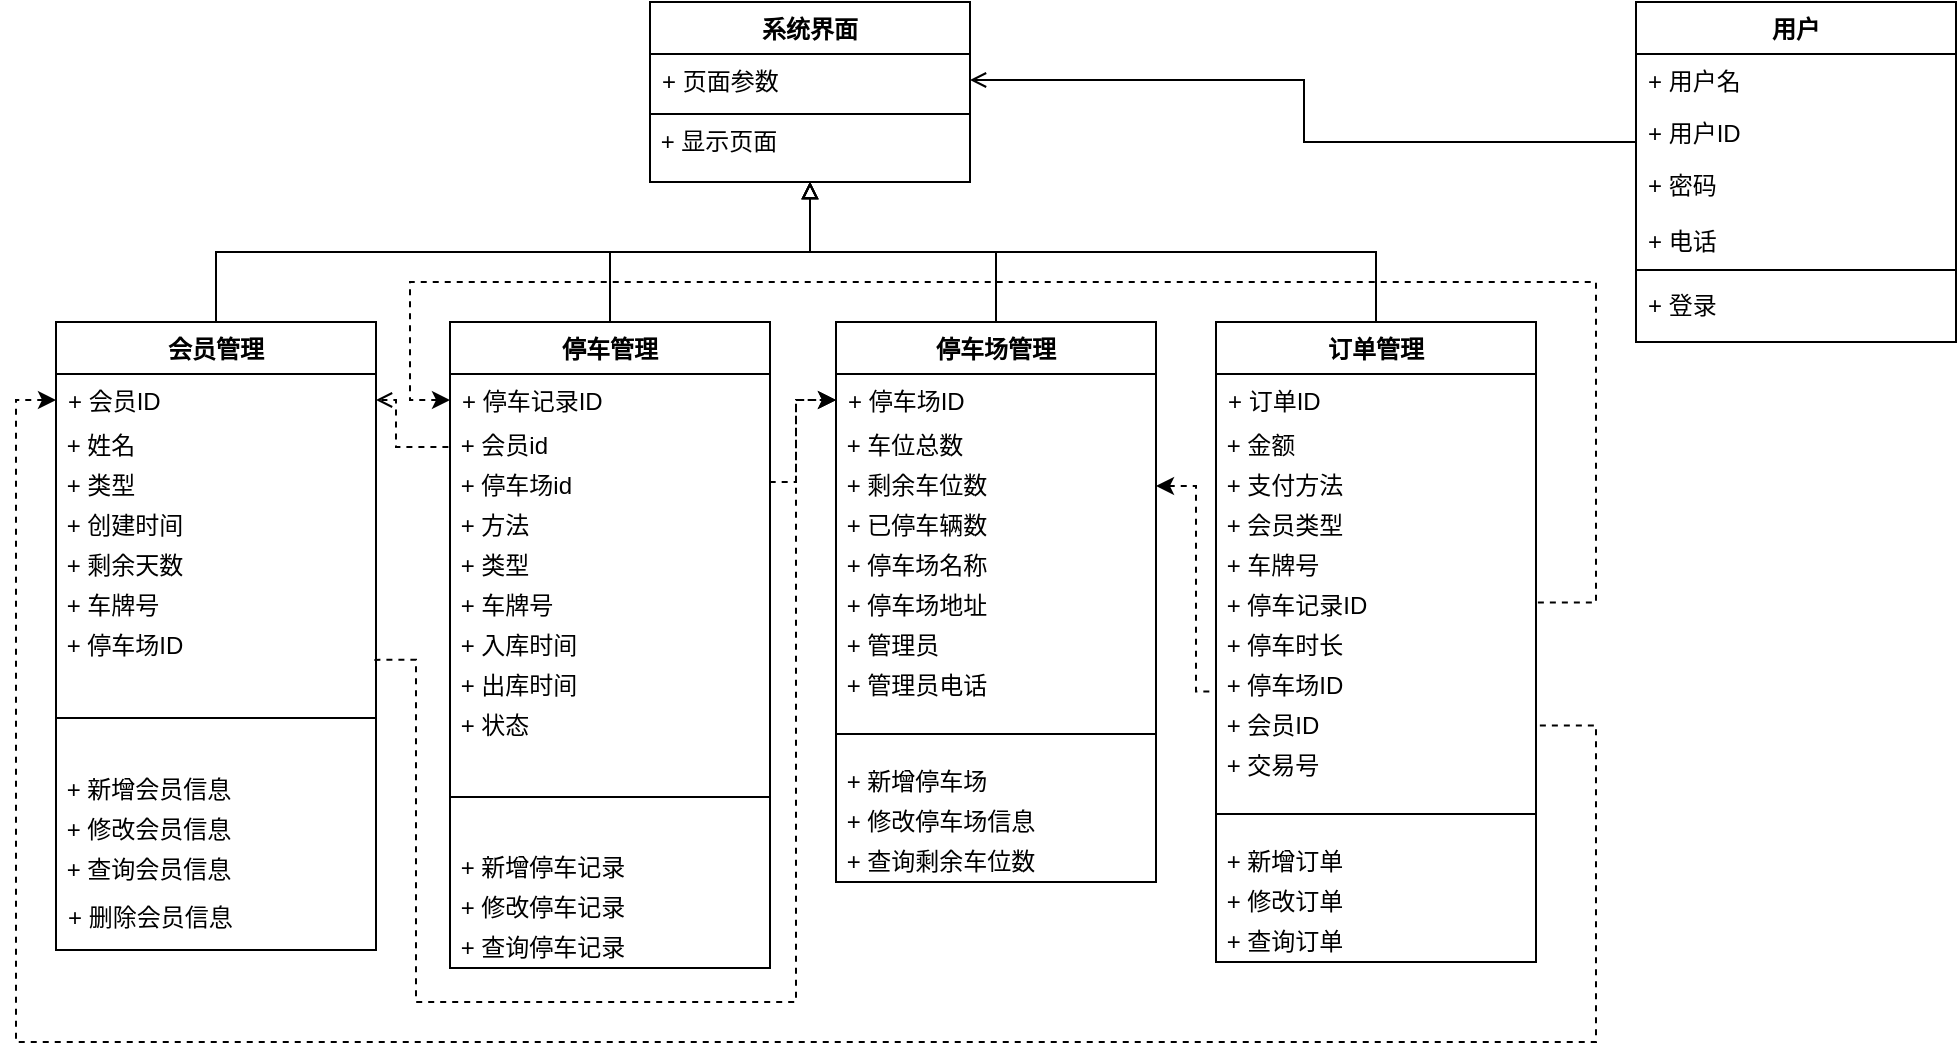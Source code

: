 <mxfile version="13.2.2" type="device"><diagram id="C5RBs43oDa-KdzZeNtuy" name="Page-1"><mxGraphModel dx="2109" dy="870" grid="1" gridSize="10" guides="1" tooltips="1" connect="1" arrows="1" fold="1" page="1" pageScale="1" pageWidth="827" pageHeight="1169" math="0" shadow="0"><root><mxCell id="WIyWlLk6GJQsqaUBKTNV-0"/><mxCell id="WIyWlLk6GJQsqaUBKTNV-1" parent="WIyWlLk6GJQsqaUBKTNV-0"/><mxCell id="DvEa-3SRSjyE_UYM9X32-95" style="edgeStyle=orthogonalEdgeStyle;rounded=0;orthogonalLoop=1;jettySize=auto;html=1;exitX=0.5;exitY=0;exitDx=0;exitDy=0;entryX=0.5;entryY=1;entryDx=0;entryDy=0;startArrow=none;startFill=0;startSize=6;endArrow=block;endFill=0;strokeWidth=1;" parent="WIyWlLk6GJQsqaUBKTNV-1" source="DvEa-3SRSjyE_UYM9X32-73" target="DvEa-3SRSjyE_UYM9X32-87" edge="1"><mxGeometry relative="1" as="geometry"/></mxCell><mxCell id="DvEa-3SRSjyE_UYM9X32-93" style="edgeStyle=orthogonalEdgeStyle;rounded=0;orthogonalLoop=1;jettySize=auto;html=1;exitX=0;exitY=0.5;exitDx=0;exitDy=0;entryX=1;entryY=0.5;entryDx=0;entryDy=0;startArrow=none;startFill=0;startSize=6;endArrow=open;endFill=0;strokeWidth=1;" parent="WIyWlLk6GJQsqaUBKTNV-1" source="zkfFHV4jXpPFQw0GAbJ--3" target="DvEa-3SRSjyE_UYM9X32-88" edge="1"><mxGeometry relative="1" as="geometry"><Array as="points"><mxPoint y="70"/><mxPoint x="-166" y="70"/><mxPoint x="-166" y="39"/></Array></mxGeometry></mxCell><mxCell id="DvEa-3SRSjyE_UYM9X32-73" value="会员管理" style="swimlane;fontStyle=1;align=center;verticalAlign=top;childLayout=stackLayout;horizontal=1;startSize=26;horizontalStack=0;resizeParent=1;resizeParentMax=0;resizeLast=0;collapsible=1;marginBottom=0;" parent="WIyWlLk6GJQsqaUBKTNV-1" vertex="1"><mxGeometry x="-790" y="160" width="160" height="314" as="geometry"/></mxCell><mxCell id="DvEa-3SRSjyE_UYM9X32-74" value="+ 会员ID" style="text;strokeColor=none;fillColor=none;align=left;verticalAlign=top;spacingLeft=4;spacingRight=4;overflow=hidden;rotatable=0;points=[[0,0.5],[1,0.5]];portConstraint=eastwest;" parent="DvEa-3SRSjyE_UYM9X32-73" vertex="1"><mxGeometry y="26" width="160" height="26" as="geometry"/></mxCell><mxCell id="DvEa-3SRSjyE_UYM9X32-75" value="&amp;nbsp;+ 姓名" style="text;html=1;align=left;verticalAlign=middle;resizable=0;points=[];autosize=1;" parent="DvEa-3SRSjyE_UYM9X32-73" vertex="1"><mxGeometry y="52" width="160" height="20" as="geometry"/></mxCell><mxCell id="DvEa-3SRSjyE_UYM9X32-76" value="&amp;nbsp;+ 类型" style="text;html=1;align=left;verticalAlign=middle;resizable=0;points=[];autosize=1;" parent="DvEa-3SRSjyE_UYM9X32-73" vertex="1"><mxGeometry y="72" width="160" height="20" as="geometry"/></mxCell><mxCell id="DvEa-3SRSjyE_UYM9X32-77" value="&amp;nbsp;+ 创建时间" style="text;html=1;align=left;verticalAlign=middle;resizable=0;points=[];autosize=1;" parent="DvEa-3SRSjyE_UYM9X32-73" vertex="1"><mxGeometry y="92" width="160" height="20" as="geometry"/></mxCell><mxCell id="MHLzrMZW-6YJ4VboM2wM-0" value="&amp;nbsp;+ 剩余天数" style="text;html=1;align=left;verticalAlign=middle;resizable=0;points=[];autosize=1;" vertex="1" parent="DvEa-3SRSjyE_UYM9X32-73"><mxGeometry y="112" width="160" height="20" as="geometry"/></mxCell><mxCell id="MHLzrMZW-6YJ4VboM2wM-1" value="&amp;nbsp;+ 车牌号" style="text;html=1;align=left;verticalAlign=middle;resizable=0;points=[];autosize=1;" vertex="1" parent="DvEa-3SRSjyE_UYM9X32-73"><mxGeometry y="132" width="160" height="20" as="geometry"/></mxCell><mxCell id="MHLzrMZW-6YJ4VboM2wM-2" value="&amp;nbsp;+ 停车场ID" style="text;html=1;align=left;verticalAlign=middle;resizable=0;points=[];autosize=1;" vertex="1" parent="DvEa-3SRSjyE_UYM9X32-73"><mxGeometry y="152" width="160" height="20" as="geometry"/></mxCell><mxCell id="DvEa-3SRSjyE_UYM9X32-79" value="" style="line;strokeWidth=1;fillColor=none;align=left;verticalAlign=middle;spacingTop=-1;spacingLeft=3;spacingRight=3;rotatable=0;labelPosition=right;points=[];portConstraint=eastwest;" parent="DvEa-3SRSjyE_UYM9X32-73" vertex="1"><mxGeometry y="172" width="160" height="52" as="geometry"/></mxCell><mxCell id="DvEa-3SRSjyE_UYM9X32-83" value="&amp;nbsp;+ 新增会员信息" style="text;html=1;align=left;verticalAlign=middle;resizable=0;points=[];autosize=1;" parent="DvEa-3SRSjyE_UYM9X32-73" vertex="1"><mxGeometry y="224" width="160" height="20" as="geometry"/></mxCell><mxCell id="DvEa-3SRSjyE_UYM9X32-80" value="&amp;nbsp;+ 修改会员信息" style="text;html=1;align=left;verticalAlign=middle;resizable=0;points=[];autosize=1;" parent="DvEa-3SRSjyE_UYM9X32-73" vertex="1"><mxGeometry y="244" width="160" height="20" as="geometry"/></mxCell><mxCell id="DvEa-3SRSjyE_UYM9X32-81" value="&amp;nbsp;+ 查询会员信息" style="text;html=1;align=left;verticalAlign=middle;resizable=0;points=[];autosize=1;" parent="DvEa-3SRSjyE_UYM9X32-73" vertex="1"><mxGeometry y="264" width="160" height="20" as="geometry"/></mxCell><mxCell id="DvEa-3SRSjyE_UYM9X32-82" value="+ 删除会员信息" style="text;strokeColor=none;fillColor=none;align=left;verticalAlign=top;spacingLeft=4;spacingRight=4;overflow=hidden;rotatable=0;points=[[0,0.5],[1,0.5]];portConstraint=eastwest;" parent="DvEa-3SRSjyE_UYM9X32-73" vertex="1"><mxGeometry y="284" width="160" height="30" as="geometry"/></mxCell><mxCell id="DvEa-3SRSjyE_UYM9X32-96" style="edgeStyle=orthogonalEdgeStyle;rounded=0;orthogonalLoop=1;jettySize=auto;html=1;exitX=0.5;exitY=0;exitDx=0;exitDy=0;entryX=0.5;entryY=1;entryDx=0;entryDy=0;startArrow=none;startFill=0;startSize=6;endArrow=block;endFill=0;strokeWidth=1;" parent="WIyWlLk6GJQsqaUBKTNV-1" source="DvEa-3SRSjyE_UYM9X32-53" target="DvEa-3SRSjyE_UYM9X32-87" edge="1"><mxGeometry relative="1" as="geometry"/></mxCell><mxCell id="DvEa-3SRSjyE_UYM9X32-107" style="edgeStyle=orthogonalEdgeStyle;rounded=0;orthogonalLoop=1;jettySize=auto;html=1;exitX=-0.005;exitY=0.524;exitDx=0;exitDy=0;startArrow=none;startFill=0;startSize=6;endArrow=open;endFill=0;strokeWidth=1;dashed=1;entryX=1;entryY=0.5;entryDx=0;entryDy=0;exitPerimeter=0;" parent="WIyWlLk6GJQsqaUBKTNV-1" source="DvEa-3SRSjyE_UYM9X32-57" edge="1" target="DvEa-3SRSjyE_UYM9X32-74"><mxGeometry relative="1" as="geometry"><mxPoint x="-630" y="280" as="targetPoint"/><Array as="points"><mxPoint x="-620" y="223"/><mxPoint x="-620" y="199"/></Array></mxGeometry></mxCell><mxCell id="DvEa-3SRSjyE_UYM9X32-53" value="停车管理" style="swimlane;fontStyle=1;align=center;verticalAlign=top;childLayout=stackLayout;horizontal=1;startSize=26;horizontalStack=0;resizeParent=1;resizeParentMax=0;resizeLast=0;collapsible=1;marginBottom=0;" parent="WIyWlLk6GJQsqaUBKTNV-1" vertex="1"><mxGeometry x="-593" y="160" width="160" height="323" as="geometry"/></mxCell><mxCell id="DvEa-3SRSjyE_UYM9X32-54" value="+ 停车记录ID" style="text;strokeColor=none;fillColor=none;align=left;verticalAlign=top;spacingLeft=4;spacingRight=4;overflow=hidden;rotatable=0;points=[[0,0.5],[1,0.5]];portConstraint=eastwest;" parent="DvEa-3SRSjyE_UYM9X32-53" vertex="1"><mxGeometry y="26" width="160" height="26" as="geometry"/></mxCell><mxCell id="DvEa-3SRSjyE_UYM9X32-57" value="&amp;nbsp;+ 会员id" style="text;html=1;align=left;verticalAlign=middle;resizable=0;points=[];autosize=1;" parent="DvEa-3SRSjyE_UYM9X32-53" vertex="1"><mxGeometry y="52" width="160" height="20" as="geometry"/></mxCell><mxCell id="DvEa-3SRSjyE_UYM9X32-58" value="&amp;nbsp;+ 停车场id" style="text;html=1;align=left;verticalAlign=middle;resizable=0;points=[];autosize=1;" parent="DvEa-3SRSjyE_UYM9X32-53" vertex="1"><mxGeometry y="72" width="160" height="20" as="geometry"/></mxCell><mxCell id="DvEa-3SRSjyE_UYM9X32-59" value="&amp;nbsp;+ 方法" style="text;html=1;align=left;verticalAlign=middle;resizable=0;points=[];autosize=1;" parent="DvEa-3SRSjyE_UYM9X32-53" vertex="1"><mxGeometry y="92" width="160" height="20" as="geometry"/></mxCell><mxCell id="DvEa-3SRSjyE_UYM9X32-61" value="&amp;nbsp;+ 类型" style="text;html=1;align=left;verticalAlign=middle;resizable=0;points=[];autosize=1;" parent="DvEa-3SRSjyE_UYM9X32-53" vertex="1"><mxGeometry y="112" width="160" height="20" as="geometry"/></mxCell><mxCell id="MHLzrMZW-6YJ4VboM2wM-3" value="&amp;nbsp;+ 车牌号" style="text;html=1;align=left;verticalAlign=middle;resizable=0;points=[];autosize=1;" vertex="1" parent="DvEa-3SRSjyE_UYM9X32-53"><mxGeometry y="132" width="160" height="20" as="geometry"/></mxCell><mxCell id="MHLzrMZW-6YJ4VboM2wM-4" value="&amp;nbsp;+ 入库时间" style="text;html=1;align=left;verticalAlign=middle;resizable=0;points=[];autosize=1;" vertex="1" parent="DvEa-3SRSjyE_UYM9X32-53"><mxGeometry y="152" width="160" height="20" as="geometry"/></mxCell><mxCell id="MHLzrMZW-6YJ4VboM2wM-5" value="&amp;nbsp;+ 出库时间" style="text;html=1;align=left;verticalAlign=middle;resizable=0;points=[];autosize=1;" vertex="1" parent="DvEa-3SRSjyE_UYM9X32-53"><mxGeometry y="172" width="160" height="20" as="geometry"/></mxCell><mxCell id="MHLzrMZW-6YJ4VboM2wM-6" value="&amp;nbsp;+ 状态" style="text;html=1;align=left;verticalAlign=middle;resizable=0;points=[];autosize=1;" vertex="1" parent="DvEa-3SRSjyE_UYM9X32-53"><mxGeometry y="192" width="160" height="20" as="geometry"/></mxCell><mxCell id="DvEa-3SRSjyE_UYM9X32-55" value="" style="line;strokeWidth=1;fillColor=none;align=left;verticalAlign=middle;spacingTop=-1;spacingLeft=3;spacingRight=3;rotatable=0;labelPosition=right;points=[];portConstraint=eastwest;" parent="DvEa-3SRSjyE_UYM9X32-53" vertex="1"><mxGeometry y="212" width="160" height="51" as="geometry"/></mxCell><mxCell id="DvEa-3SRSjyE_UYM9X32-84" value="&amp;nbsp;+ 新增停车记录" style="text;html=1;align=left;verticalAlign=middle;resizable=0;points=[];autosize=1;" parent="DvEa-3SRSjyE_UYM9X32-53" vertex="1"><mxGeometry y="263" width="160" height="20" as="geometry"/></mxCell><mxCell id="DvEa-3SRSjyE_UYM9X32-62" value="&amp;nbsp;+ 修改停车记录" style="text;html=1;align=left;verticalAlign=middle;resizable=0;points=[];autosize=1;" parent="DvEa-3SRSjyE_UYM9X32-53" vertex="1"><mxGeometry y="283" width="160" height="20" as="geometry"/></mxCell><mxCell id="DvEa-3SRSjyE_UYM9X32-60" value="&amp;nbsp;+ 查询停车记录" style="text;html=1;align=left;verticalAlign=middle;resizable=0;points=[];autosize=1;" parent="DvEa-3SRSjyE_UYM9X32-53" vertex="1"><mxGeometry y="303" width="160" height="20" as="geometry"/></mxCell><mxCell id="DvEa-3SRSjyE_UYM9X32-100" style="edgeStyle=orthogonalEdgeStyle;rounded=0;orthogonalLoop=1;jettySize=auto;html=1;exitX=0.5;exitY=0;exitDx=0;exitDy=0;entryX=0.5;entryY=1;entryDx=0;entryDy=0;startArrow=none;startFill=0;startSize=6;endArrow=block;endFill=0;strokeWidth=1;" parent="WIyWlLk6GJQsqaUBKTNV-1" source="DvEa-3SRSjyE_UYM9X32-63" target="DvEa-3SRSjyE_UYM9X32-87" edge="1"><mxGeometry relative="1" as="geometry"/></mxCell><mxCell id="DvEa-3SRSjyE_UYM9X32-63" value="订单管理" style="swimlane;fontStyle=1;align=center;verticalAlign=top;childLayout=stackLayout;horizontal=1;startSize=26;horizontalStack=0;resizeParent=1;resizeParentMax=0;resizeLast=0;collapsible=1;marginBottom=0;" parent="WIyWlLk6GJQsqaUBKTNV-1" vertex="1"><mxGeometry x="-210" y="160" width="160" height="320" as="geometry"/></mxCell><mxCell id="DvEa-3SRSjyE_UYM9X32-64" value="+ 订单ID" style="text;strokeColor=none;fillColor=none;align=left;verticalAlign=top;spacingLeft=4;spacingRight=4;overflow=hidden;rotatable=0;points=[[0,0.5],[1,0.5]];portConstraint=eastwest;" parent="DvEa-3SRSjyE_UYM9X32-63" vertex="1"><mxGeometry y="26" width="160" height="26" as="geometry"/></mxCell><mxCell id="DvEa-3SRSjyE_UYM9X32-65" value="&amp;nbsp;+ 金额" style="text;html=1;align=left;verticalAlign=middle;resizable=0;points=[];autosize=1;" parent="DvEa-3SRSjyE_UYM9X32-63" vertex="1"><mxGeometry y="52" width="160" height="20" as="geometry"/></mxCell><mxCell id="DvEa-3SRSjyE_UYM9X32-66" value="&amp;nbsp;+ 支付方法" style="text;html=1;align=left;verticalAlign=middle;resizable=0;points=[];autosize=1;" parent="DvEa-3SRSjyE_UYM9X32-63" vertex="1"><mxGeometry y="72" width="160" height="20" as="geometry"/></mxCell><mxCell id="DvEa-3SRSjyE_UYM9X32-67" value="&amp;nbsp;+ 会员类型" style="text;html=1;align=left;verticalAlign=middle;resizable=0;points=[];autosize=1;" parent="DvEa-3SRSjyE_UYM9X32-63" vertex="1"><mxGeometry y="92" width="160" height="20" as="geometry"/></mxCell><mxCell id="DvEa-3SRSjyE_UYM9X32-68" value="&amp;nbsp;+ 车牌号" style="text;html=1;align=left;verticalAlign=middle;resizable=0;points=[];autosize=1;" parent="DvEa-3SRSjyE_UYM9X32-63" vertex="1"><mxGeometry y="112" width="160" height="20" as="geometry"/></mxCell><mxCell id="MHLzrMZW-6YJ4VboM2wM-24" value="&amp;nbsp;+ 停车记录ID" style="text;html=1;align=left;verticalAlign=middle;resizable=0;points=[];autosize=1;" vertex="1" parent="DvEa-3SRSjyE_UYM9X32-63"><mxGeometry y="132" width="160" height="20" as="geometry"/></mxCell><mxCell id="MHLzrMZW-6YJ4VboM2wM-25" value="&amp;nbsp;+ 停车时长" style="text;html=1;align=left;verticalAlign=middle;resizable=0;points=[];autosize=1;" vertex="1" parent="DvEa-3SRSjyE_UYM9X32-63"><mxGeometry y="152" width="160" height="20" as="geometry"/></mxCell><mxCell id="MHLzrMZW-6YJ4VboM2wM-26" value="&amp;nbsp;+ 停车场ID" style="text;html=1;align=left;verticalAlign=middle;resizable=0;points=[];autosize=1;" vertex="1" parent="DvEa-3SRSjyE_UYM9X32-63"><mxGeometry y="172" width="160" height="20" as="geometry"/></mxCell><mxCell id="MHLzrMZW-6YJ4VboM2wM-27" value="&amp;nbsp;+ 会员ID" style="text;html=1;align=left;verticalAlign=middle;resizable=0;points=[];autosize=1;" vertex="1" parent="DvEa-3SRSjyE_UYM9X32-63"><mxGeometry y="192" width="160" height="20" as="geometry"/></mxCell><mxCell id="MHLzrMZW-6YJ4VboM2wM-28" value="&amp;nbsp;+ 交易号" style="text;html=1;align=left;verticalAlign=middle;resizable=0;points=[];autosize=1;" vertex="1" parent="DvEa-3SRSjyE_UYM9X32-63"><mxGeometry y="212" width="160" height="20" as="geometry"/></mxCell><mxCell id="DvEa-3SRSjyE_UYM9X32-69" value="" style="line;strokeWidth=1;fillColor=none;align=left;verticalAlign=middle;spacingTop=-1;spacingLeft=3;spacingRight=3;rotatable=0;labelPosition=right;points=[];portConstraint=eastwest;" parent="DvEa-3SRSjyE_UYM9X32-63" vertex="1"><mxGeometry y="232" width="160" height="28" as="geometry"/></mxCell><mxCell id="DvEa-3SRSjyE_UYM9X32-70" value="&amp;nbsp;+ 新增订单" style="text;html=1;align=left;verticalAlign=middle;resizable=0;points=[];autosize=1;" parent="DvEa-3SRSjyE_UYM9X32-63" vertex="1"><mxGeometry y="260" width="160" height="20" as="geometry"/></mxCell><mxCell id="MHLzrMZW-6YJ4VboM2wM-31" value="&amp;nbsp;+ 修改订单" style="text;html=1;align=left;verticalAlign=middle;resizable=0;points=[];autosize=1;" vertex="1" parent="DvEa-3SRSjyE_UYM9X32-63"><mxGeometry y="280" width="160" height="20" as="geometry"/></mxCell><mxCell id="MHLzrMZW-6YJ4VboM2wM-32" value="&amp;nbsp;+ 查询订单" style="text;html=1;align=left;verticalAlign=middle;resizable=0;points=[];autosize=1;" vertex="1" parent="DvEa-3SRSjyE_UYM9X32-63"><mxGeometry y="300" width="160" height="20" as="geometry"/></mxCell><mxCell id="MHLzrMZW-6YJ4VboM2wM-15" style="edgeStyle=orthogonalEdgeStyle;rounded=0;orthogonalLoop=1;jettySize=auto;html=1;exitX=0.5;exitY=1;exitDx=0;exitDy=0;entryX=0.5;entryY=0;entryDx=0;entryDy=0;startArrow=block;startFill=0;endArrow=none;endFill=0;" edge="1" parent="WIyWlLk6GJQsqaUBKTNV-1" source="DvEa-3SRSjyE_UYM9X32-87"><mxGeometry relative="1" as="geometry"><mxPoint x="-413" y="95" as="sourcePoint"/><mxPoint x="-320" y="175" as="targetPoint"/><Array as="points"><mxPoint x="-413" y="125"/><mxPoint x="-320" y="125"/></Array></mxGeometry></mxCell><mxCell id="DvEa-3SRSjyE_UYM9X32-87" value="系统界面" style="swimlane;fontStyle=1;align=center;verticalAlign=top;childLayout=stackLayout;horizontal=1;startSize=26;horizontalStack=0;resizeParent=1;resizeLast=0;collapsible=1;marginBottom=0;rounded=0;shadow=0;strokeWidth=1;" parent="WIyWlLk6GJQsqaUBKTNV-1" vertex="1"><mxGeometry x="-493" width="160" height="90" as="geometry"><mxRectangle x="550" y="140" width="160" height="26" as="alternateBounds"/></mxGeometry></mxCell><mxCell id="DvEa-3SRSjyE_UYM9X32-88" value="+ 页面参数" style="text;align=left;verticalAlign=top;spacingLeft=4;spacingRight=4;overflow=hidden;rotatable=0;points=[[0,0.5],[1,0.5]];portConstraint=eastwest;" parent="DvEa-3SRSjyE_UYM9X32-87" vertex="1"><mxGeometry y="26" width="160" height="26" as="geometry"/></mxCell><mxCell id="DvEa-3SRSjyE_UYM9X32-91" value="" style="line;html=1;strokeWidth=1;align=left;verticalAlign=middle;spacingTop=-1;spacingLeft=3;spacingRight=3;rotatable=0;labelPosition=right;points=[];portConstraint=eastwest;" parent="DvEa-3SRSjyE_UYM9X32-87" vertex="1"><mxGeometry y="52" width="160" height="8" as="geometry"/></mxCell><mxCell id="DvEa-3SRSjyE_UYM9X32-92" value="&amp;nbsp;+ 显示页面" style="text;html=1;align=left;verticalAlign=middle;resizable=0;points=[];autosize=1;" parent="DvEa-3SRSjyE_UYM9X32-87" vertex="1"><mxGeometry y="60" width="160" height="20" as="geometry"/></mxCell><mxCell id="zkfFHV4jXpPFQw0GAbJ--0" value="用户" style="swimlane;fontStyle=1;align=center;verticalAlign=top;childLayout=stackLayout;horizontal=1;startSize=26;horizontalStack=0;resizeParent=1;resizeLast=0;collapsible=1;marginBottom=0;rounded=0;shadow=0;strokeWidth=1;" parent="WIyWlLk6GJQsqaUBKTNV-1" vertex="1"><mxGeometry width="160" height="170" as="geometry"><mxRectangle x="230" y="140" width="160" height="26" as="alternateBounds"/></mxGeometry></mxCell><mxCell id="zkfFHV4jXpPFQw0GAbJ--1" value="+ 用户名" style="text;align=left;verticalAlign=top;spacingLeft=4;spacingRight=4;overflow=hidden;rotatable=0;points=[[0,0.5],[1,0.5]];portConstraint=eastwest;" parent="zkfFHV4jXpPFQw0GAbJ--0" vertex="1"><mxGeometry y="26" width="160" height="26" as="geometry"/></mxCell><mxCell id="zkfFHV4jXpPFQw0GAbJ--2" value="+ 用户ID" style="text;align=left;verticalAlign=top;spacingLeft=4;spacingRight=4;overflow=hidden;rotatable=0;points=[[0,0.5],[1,0.5]];portConstraint=eastwest;rounded=0;shadow=0;html=0;" parent="zkfFHV4jXpPFQw0GAbJ--0" vertex="1"><mxGeometry y="52" width="160" height="26" as="geometry"/></mxCell><mxCell id="zkfFHV4jXpPFQw0GAbJ--3" value="+ 密码&#10;&#10;+ 电话&#10;" style="text;align=left;verticalAlign=top;spacingLeft=4;spacingRight=4;overflow=hidden;rotatable=0;points=[[0,0.5],[1,0.5]];portConstraint=eastwest;rounded=0;shadow=0;html=0;" parent="zkfFHV4jXpPFQw0GAbJ--0" vertex="1"><mxGeometry y="78" width="160" height="52" as="geometry"/></mxCell><mxCell id="zkfFHV4jXpPFQw0GAbJ--4" value="" style="line;html=1;strokeWidth=1;align=left;verticalAlign=middle;spacingTop=-1;spacingLeft=3;spacingRight=3;rotatable=0;labelPosition=right;points=[];portConstraint=eastwest;" parent="zkfFHV4jXpPFQw0GAbJ--0" vertex="1"><mxGeometry y="130" width="160" height="8" as="geometry"/></mxCell><mxCell id="zkfFHV4jXpPFQw0GAbJ--5" value="+ 登录" style="text;align=left;verticalAlign=top;spacingLeft=4;spacingRight=4;overflow=hidden;rotatable=0;points=[[0,0.5],[1,0.5]];portConstraint=eastwest;" parent="zkfFHV4jXpPFQw0GAbJ--0" vertex="1"><mxGeometry y="138" width="160" height="32" as="geometry"/></mxCell><mxCell id="MHLzrMZW-6YJ4VboM2wM-7" value="停车场管理" style="swimlane;fontStyle=1;align=center;verticalAlign=top;childLayout=stackLayout;horizontal=1;startSize=26;horizontalStack=0;resizeParent=1;resizeParentMax=0;resizeLast=0;collapsible=1;marginBottom=0;" vertex="1" parent="WIyWlLk6GJQsqaUBKTNV-1"><mxGeometry x="-400" y="160" width="160" height="280" as="geometry"/></mxCell><mxCell id="MHLzrMZW-6YJ4VboM2wM-8" value="+ 停车场ID" style="text;strokeColor=none;fillColor=none;align=left;verticalAlign=top;spacingLeft=4;spacingRight=4;overflow=hidden;rotatable=0;points=[[0,0.5],[1,0.5]];portConstraint=eastwest;" vertex="1" parent="MHLzrMZW-6YJ4VboM2wM-7"><mxGeometry y="26" width="160" height="26" as="geometry"/></mxCell><mxCell id="MHLzrMZW-6YJ4VboM2wM-9" value="&amp;nbsp;+ 车位总数" style="text;html=1;align=left;verticalAlign=middle;resizable=0;points=[];autosize=1;" vertex="1" parent="MHLzrMZW-6YJ4VboM2wM-7"><mxGeometry y="52" width="160" height="20" as="geometry"/></mxCell><mxCell id="MHLzrMZW-6YJ4VboM2wM-10" value="&amp;nbsp;+ 剩余车位数" style="text;html=1;align=left;verticalAlign=middle;resizable=0;points=[];autosize=1;" vertex="1" parent="MHLzrMZW-6YJ4VboM2wM-7"><mxGeometry y="72" width="160" height="20" as="geometry"/></mxCell><mxCell id="MHLzrMZW-6YJ4VboM2wM-11" value="&amp;nbsp;+ 已停车辆数" style="text;html=1;align=left;verticalAlign=middle;resizable=0;points=[];autosize=1;" vertex="1" parent="MHLzrMZW-6YJ4VboM2wM-7"><mxGeometry y="92" width="160" height="20" as="geometry"/></mxCell><mxCell id="MHLzrMZW-6YJ4VboM2wM-12" value="&amp;nbsp;+ 停车场名称" style="text;html=1;align=left;verticalAlign=middle;resizable=0;points=[];autosize=1;" vertex="1" parent="MHLzrMZW-6YJ4VboM2wM-7"><mxGeometry y="112" width="160" height="20" as="geometry"/></mxCell><mxCell id="MHLzrMZW-6YJ4VboM2wM-17" value="&amp;nbsp;+ 停车场地址" style="text;html=1;align=left;verticalAlign=middle;resizable=0;points=[];autosize=1;" vertex="1" parent="MHLzrMZW-6YJ4VboM2wM-7"><mxGeometry y="132" width="160" height="20" as="geometry"/></mxCell><mxCell id="MHLzrMZW-6YJ4VboM2wM-16" value="&amp;nbsp;+ 管理员" style="text;html=1;align=left;verticalAlign=middle;resizable=0;points=[];autosize=1;" vertex="1" parent="MHLzrMZW-6YJ4VboM2wM-7"><mxGeometry y="152" width="160" height="20" as="geometry"/></mxCell><mxCell id="MHLzrMZW-6YJ4VboM2wM-18" value="&amp;nbsp;+ 管理员电话" style="text;html=1;align=left;verticalAlign=middle;resizable=0;points=[];autosize=1;" vertex="1" parent="MHLzrMZW-6YJ4VboM2wM-7"><mxGeometry y="172" width="160" height="20" as="geometry"/></mxCell><mxCell id="MHLzrMZW-6YJ4VboM2wM-13" value="" style="line;strokeWidth=1;fillColor=none;align=left;verticalAlign=middle;spacingTop=-1;spacingLeft=3;spacingRight=3;rotatable=0;labelPosition=right;points=[];portConstraint=eastwest;" vertex="1" parent="MHLzrMZW-6YJ4VboM2wM-7"><mxGeometry y="192" width="160" height="28" as="geometry"/></mxCell><mxCell id="MHLzrMZW-6YJ4VboM2wM-14" value="&amp;nbsp;+ 新增停车场" style="text;html=1;align=left;verticalAlign=middle;resizable=0;points=[];autosize=1;" vertex="1" parent="MHLzrMZW-6YJ4VboM2wM-7"><mxGeometry y="220" width="160" height="20" as="geometry"/></mxCell><mxCell id="MHLzrMZW-6YJ4VboM2wM-20" value="&amp;nbsp;+ 修改停车场信息" style="text;html=1;align=left;verticalAlign=middle;resizable=0;points=[];autosize=1;" vertex="1" parent="MHLzrMZW-6YJ4VboM2wM-7"><mxGeometry y="240" width="160" height="20" as="geometry"/></mxCell><mxCell id="MHLzrMZW-6YJ4VboM2wM-21" value="&amp;nbsp;+ 查询剩余车位数" style="text;html=1;align=left;verticalAlign=middle;resizable=0;points=[];autosize=1;" vertex="1" parent="MHLzrMZW-6YJ4VboM2wM-7"><mxGeometry y="260" width="160" height="20" as="geometry"/></mxCell><mxCell id="MHLzrMZW-6YJ4VboM2wM-22" style="edgeStyle=orthogonalEdgeStyle;rounded=0;orthogonalLoop=1;jettySize=auto;html=1;startArrow=none;startFill=0;endArrow=classic;endFill=1;exitX=0.999;exitY=0.4;exitDx=0;exitDy=0;exitPerimeter=0;dashed=1;" edge="1" parent="WIyWlLk6GJQsqaUBKTNV-1" source="DvEa-3SRSjyE_UYM9X32-58" target="MHLzrMZW-6YJ4VboM2wM-8"><mxGeometry relative="1" as="geometry"><Array as="points"><mxPoint x="-420" y="240"/><mxPoint x="-420" y="199"/></Array></mxGeometry></mxCell><mxCell id="MHLzrMZW-6YJ4VboM2wM-23" style="edgeStyle=orthogonalEdgeStyle;rounded=0;orthogonalLoop=1;jettySize=auto;html=1;entryX=0;entryY=0.5;entryDx=0;entryDy=0;dashed=1;startArrow=none;startFill=0;endArrow=classic;endFill=1;exitX=0.995;exitY=0.847;exitDx=0;exitDy=0;exitPerimeter=0;" edge="1" parent="WIyWlLk6GJQsqaUBKTNV-1" source="MHLzrMZW-6YJ4VboM2wM-2" target="MHLzrMZW-6YJ4VboM2wM-8"><mxGeometry relative="1" as="geometry"><Array as="points"><mxPoint x="-610" y="329"/><mxPoint x="-610" y="500"/><mxPoint x="-420" y="500"/><mxPoint x="-420" y="199"/></Array></mxGeometry></mxCell><mxCell id="MHLzrMZW-6YJ4VboM2wM-29" value="" style="edgeStyle=orthogonalEdgeStyle;rounded=0;orthogonalLoop=1;jettySize=auto;html=1;dashed=1;startArrow=classic;startFill=1;endArrow=none;endFill=0;entryX=0.003;entryY=0.636;entryDx=0;entryDy=0;entryPerimeter=0;" edge="1" parent="WIyWlLk6GJQsqaUBKTNV-1" source="MHLzrMZW-6YJ4VboM2wM-10" target="MHLzrMZW-6YJ4VboM2wM-26"><mxGeometry relative="1" as="geometry"><Array as="points"><mxPoint x="-220" y="242"/><mxPoint x="-220" y="345"/></Array></mxGeometry></mxCell><mxCell id="MHLzrMZW-6YJ4VboM2wM-34" style="edgeStyle=orthogonalEdgeStyle;rounded=0;orthogonalLoop=1;jettySize=auto;html=1;exitX=0;exitY=0.5;exitDx=0;exitDy=0;entryX=0.995;entryY=0.414;entryDx=0;entryDy=0;entryPerimeter=0;dashed=1;startArrow=classic;startFill=1;endArrow=none;endFill=0;" edge="1" parent="WIyWlLk6GJQsqaUBKTNV-1" source="DvEa-3SRSjyE_UYM9X32-54" target="MHLzrMZW-6YJ4VboM2wM-24"><mxGeometry relative="1" as="geometry"><Array as="points"><mxPoint x="-613" y="199"/><mxPoint x="-613" y="140"/><mxPoint x="-20" y="140"/><mxPoint x="-20" y="300"/></Array></mxGeometry></mxCell><mxCell id="MHLzrMZW-6YJ4VboM2wM-35" style="edgeStyle=orthogonalEdgeStyle;rounded=0;orthogonalLoop=1;jettySize=auto;html=1;exitX=0;exitY=0.5;exitDx=0;exitDy=0;entryX=0.995;entryY=0.486;entryDx=0;entryDy=0;entryPerimeter=0;dashed=1;startArrow=classic;startFill=1;endArrow=none;endFill=0;" edge="1" parent="WIyWlLk6GJQsqaUBKTNV-1" source="DvEa-3SRSjyE_UYM9X32-74" target="MHLzrMZW-6YJ4VboM2wM-27"><mxGeometry relative="1" as="geometry"><Array as="points"><mxPoint x="-810" y="199"/><mxPoint x="-810" y="520"/><mxPoint x="-20" y="520"/><mxPoint x="-20" y="362"/></Array></mxGeometry></mxCell></root></mxGraphModel></diagram></mxfile>